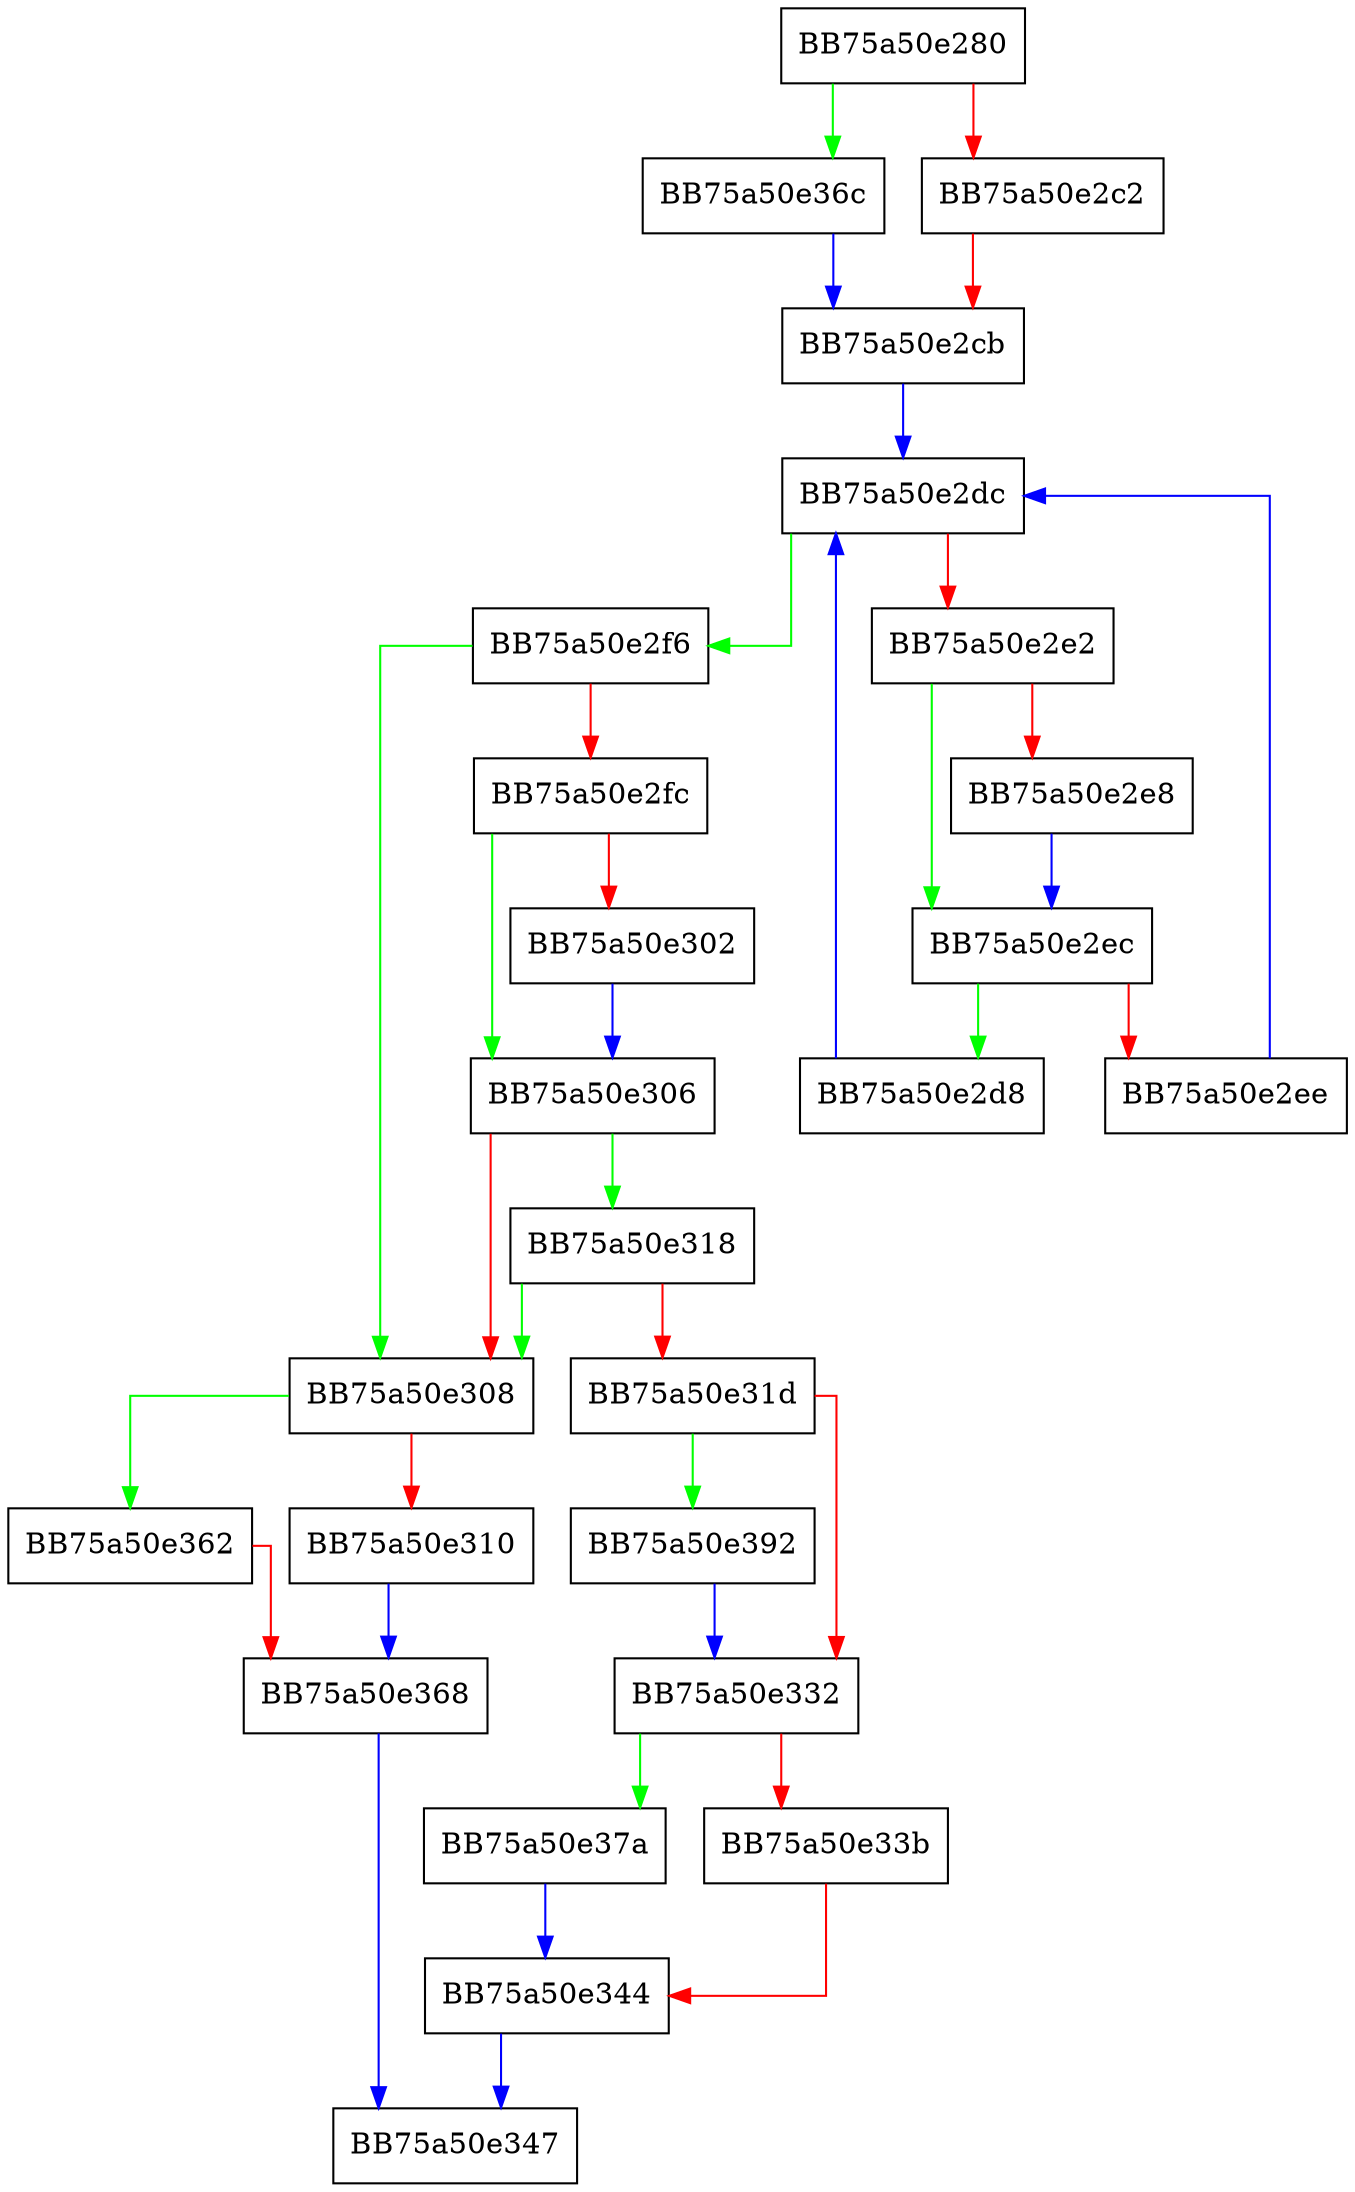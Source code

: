 digraph FindContext {
  node [shape="box"];
  graph [splines=ortho];
  BB75a50e280 -> BB75a50e36c [color="green"];
  BB75a50e280 -> BB75a50e2c2 [color="red"];
  BB75a50e2c2 -> BB75a50e2cb [color="red"];
  BB75a50e2cb -> BB75a50e2dc [color="blue"];
  BB75a50e2d8 -> BB75a50e2dc [color="blue"];
  BB75a50e2dc -> BB75a50e2f6 [color="green"];
  BB75a50e2dc -> BB75a50e2e2 [color="red"];
  BB75a50e2e2 -> BB75a50e2ec [color="green"];
  BB75a50e2e2 -> BB75a50e2e8 [color="red"];
  BB75a50e2e8 -> BB75a50e2ec [color="blue"];
  BB75a50e2ec -> BB75a50e2d8 [color="green"];
  BB75a50e2ec -> BB75a50e2ee [color="red"];
  BB75a50e2ee -> BB75a50e2dc [color="blue"];
  BB75a50e2f6 -> BB75a50e308 [color="green"];
  BB75a50e2f6 -> BB75a50e2fc [color="red"];
  BB75a50e2fc -> BB75a50e306 [color="green"];
  BB75a50e2fc -> BB75a50e302 [color="red"];
  BB75a50e302 -> BB75a50e306 [color="blue"];
  BB75a50e306 -> BB75a50e318 [color="green"];
  BB75a50e306 -> BB75a50e308 [color="red"];
  BB75a50e308 -> BB75a50e362 [color="green"];
  BB75a50e308 -> BB75a50e310 [color="red"];
  BB75a50e310 -> BB75a50e368 [color="blue"];
  BB75a50e318 -> BB75a50e308 [color="green"];
  BB75a50e318 -> BB75a50e31d [color="red"];
  BB75a50e31d -> BB75a50e392 [color="green"];
  BB75a50e31d -> BB75a50e332 [color="red"];
  BB75a50e332 -> BB75a50e37a [color="green"];
  BB75a50e332 -> BB75a50e33b [color="red"];
  BB75a50e33b -> BB75a50e344 [color="red"];
  BB75a50e344 -> BB75a50e347 [color="blue"];
  BB75a50e362 -> BB75a50e368 [color="red"];
  BB75a50e368 -> BB75a50e347 [color="blue"];
  BB75a50e36c -> BB75a50e2cb [color="blue"];
  BB75a50e37a -> BB75a50e344 [color="blue"];
  BB75a50e392 -> BB75a50e332 [color="blue"];
}